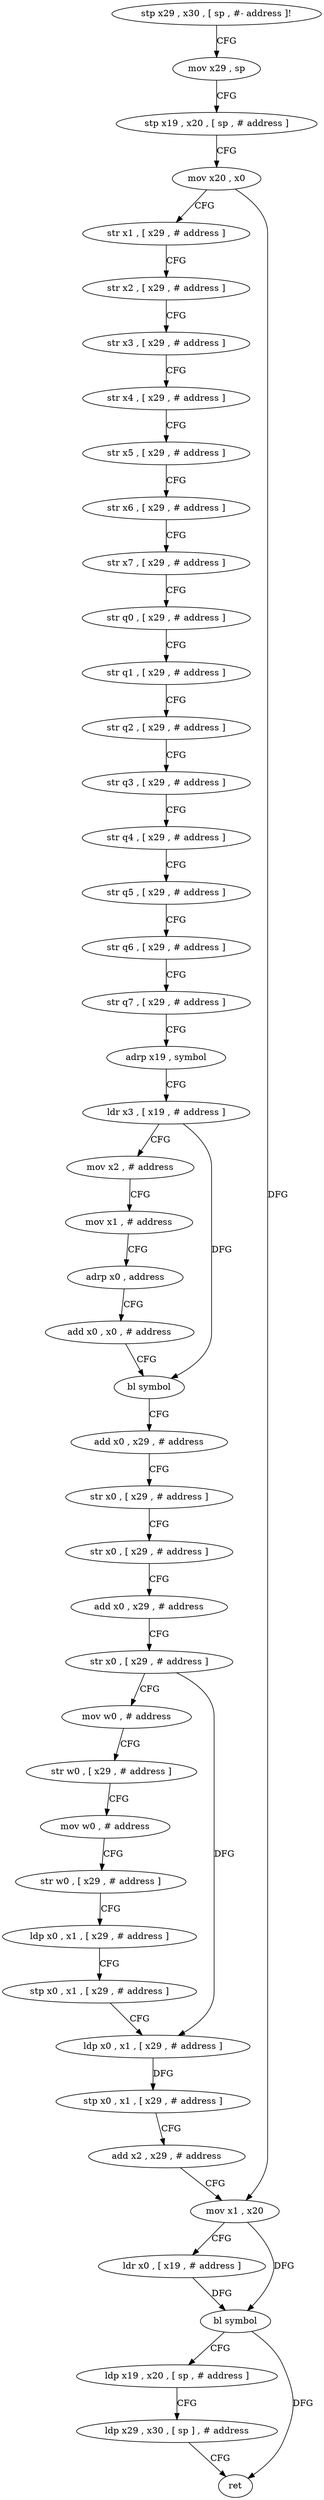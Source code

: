 digraph "func" {
"4301928" [label = "stp x29 , x30 , [ sp , #- address ]!" ]
"4301932" [label = "mov x29 , sp" ]
"4301936" [label = "stp x19 , x20 , [ sp , # address ]" ]
"4301940" [label = "mov x20 , x0" ]
"4301944" [label = "str x1 , [ x29 , # address ]" ]
"4301948" [label = "str x2 , [ x29 , # address ]" ]
"4301952" [label = "str x3 , [ x29 , # address ]" ]
"4301956" [label = "str x4 , [ x29 , # address ]" ]
"4301960" [label = "str x5 , [ x29 , # address ]" ]
"4301964" [label = "str x6 , [ x29 , # address ]" ]
"4301968" [label = "str x7 , [ x29 , # address ]" ]
"4301972" [label = "str q0 , [ x29 , # address ]" ]
"4301976" [label = "str q1 , [ x29 , # address ]" ]
"4301980" [label = "str q2 , [ x29 , # address ]" ]
"4301984" [label = "str q3 , [ x29 , # address ]" ]
"4301988" [label = "str q4 , [ x29 , # address ]" ]
"4301992" [label = "str q5 , [ x29 , # address ]" ]
"4301996" [label = "str q6 , [ x29 , # address ]" ]
"4302000" [label = "str q7 , [ x29 , # address ]" ]
"4302004" [label = "adrp x19 , symbol" ]
"4302008" [label = "ldr x3 , [ x19 , # address ]" ]
"4302012" [label = "mov x2 , # address" ]
"4302016" [label = "mov x1 , # address" ]
"4302020" [label = "adrp x0 , address" ]
"4302024" [label = "add x0 , x0 , # address" ]
"4302028" [label = "bl symbol" ]
"4302032" [label = "add x0 , x29 , # address" ]
"4302036" [label = "str x0 , [ x29 , # address ]" ]
"4302040" [label = "str x0 , [ x29 , # address ]" ]
"4302044" [label = "add x0 , x29 , # address" ]
"4302048" [label = "str x0 , [ x29 , # address ]" ]
"4302052" [label = "mov w0 , # address" ]
"4302056" [label = "str w0 , [ x29 , # address ]" ]
"4302060" [label = "mov w0 , # address" ]
"4302064" [label = "str w0 , [ x29 , # address ]" ]
"4302068" [label = "ldp x0 , x1 , [ x29 , # address ]" ]
"4302072" [label = "stp x0 , x1 , [ x29 , # address ]" ]
"4302076" [label = "ldp x0 , x1 , [ x29 , # address ]" ]
"4302080" [label = "stp x0 , x1 , [ x29 , # address ]" ]
"4302084" [label = "add x2 , x29 , # address" ]
"4302088" [label = "mov x1 , x20" ]
"4302092" [label = "ldr x0 , [ x19 , # address ]" ]
"4302096" [label = "bl symbol" ]
"4302100" [label = "ldp x19 , x20 , [ sp , # address ]" ]
"4302104" [label = "ldp x29 , x30 , [ sp ] , # address" ]
"4302108" [label = "ret" ]
"4301928" -> "4301932" [ label = "CFG" ]
"4301932" -> "4301936" [ label = "CFG" ]
"4301936" -> "4301940" [ label = "CFG" ]
"4301940" -> "4301944" [ label = "CFG" ]
"4301940" -> "4302088" [ label = "DFG" ]
"4301944" -> "4301948" [ label = "CFG" ]
"4301948" -> "4301952" [ label = "CFG" ]
"4301952" -> "4301956" [ label = "CFG" ]
"4301956" -> "4301960" [ label = "CFG" ]
"4301960" -> "4301964" [ label = "CFG" ]
"4301964" -> "4301968" [ label = "CFG" ]
"4301968" -> "4301972" [ label = "CFG" ]
"4301972" -> "4301976" [ label = "CFG" ]
"4301976" -> "4301980" [ label = "CFG" ]
"4301980" -> "4301984" [ label = "CFG" ]
"4301984" -> "4301988" [ label = "CFG" ]
"4301988" -> "4301992" [ label = "CFG" ]
"4301992" -> "4301996" [ label = "CFG" ]
"4301996" -> "4302000" [ label = "CFG" ]
"4302000" -> "4302004" [ label = "CFG" ]
"4302004" -> "4302008" [ label = "CFG" ]
"4302008" -> "4302012" [ label = "CFG" ]
"4302008" -> "4302028" [ label = "DFG" ]
"4302012" -> "4302016" [ label = "CFG" ]
"4302016" -> "4302020" [ label = "CFG" ]
"4302020" -> "4302024" [ label = "CFG" ]
"4302024" -> "4302028" [ label = "CFG" ]
"4302028" -> "4302032" [ label = "CFG" ]
"4302032" -> "4302036" [ label = "CFG" ]
"4302036" -> "4302040" [ label = "CFG" ]
"4302040" -> "4302044" [ label = "CFG" ]
"4302044" -> "4302048" [ label = "CFG" ]
"4302048" -> "4302052" [ label = "CFG" ]
"4302048" -> "4302076" [ label = "DFG" ]
"4302052" -> "4302056" [ label = "CFG" ]
"4302056" -> "4302060" [ label = "CFG" ]
"4302060" -> "4302064" [ label = "CFG" ]
"4302064" -> "4302068" [ label = "CFG" ]
"4302068" -> "4302072" [ label = "CFG" ]
"4302072" -> "4302076" [ label = "CFG" ]
"4302076" -> "4302080" [ label = "DFG" ]
"4302080" -> "4302084" [ label = "CFG" ]
"4302084" -> "4302088" [ label = "CFG" ]
"4302088" -> "4302092" [ label = "CFG" ]
"4302088" -> "4302096" [ label = "DFG" ]
"4302092" -> "4302096" [ label = "DFG" ]
"4302096" -> "4302100" [ label = "CFG" ]
"4302096" -> "4302108" [ label = "DFG" ]
"4302100" -> "4302104" [ label = "CFG" ]
"4302104" -> "4302108" [ label = "CFG" ]
}
